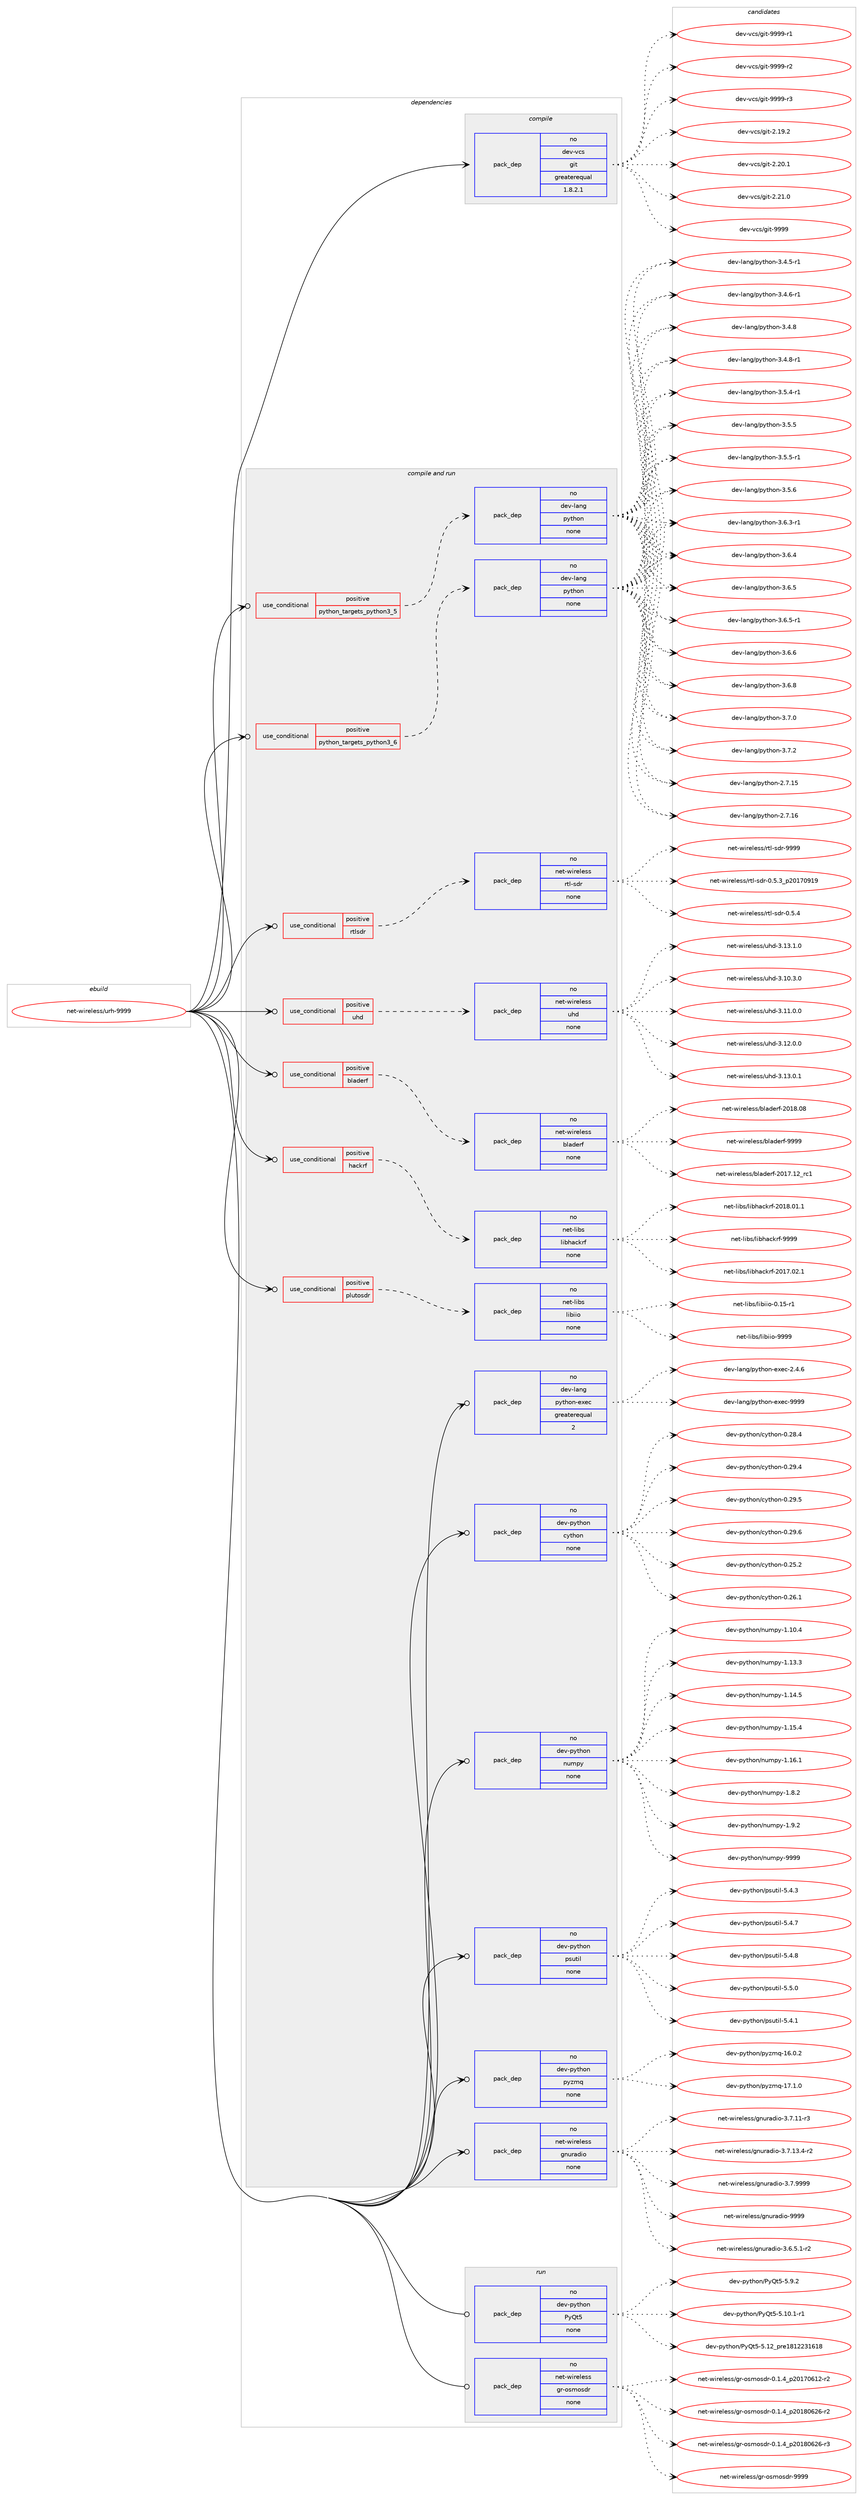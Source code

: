 digraph prolog {

# *************
# Graph options
# *************

newrank=true;
concentrate=true;
compound=true;
graph [rankdir=LR,fontname=Helvetica,fontsize=10,ranksep=1.5];#, ranksep=2.5, nodesep=0.2];
edge  [arrowhead=vee];
node  [fontname=Helvetica,fontsize=10];

# **********
# The ebuild
# **********

subgraph cluster_leftcol {
color=gray;
rank=same;
label=<<i>ebuild</i>>;
id [label="net-wireless/urh-9999", color=red, width=4, href="../net-wireless/urh-9999.svg"];
}

# ****************
# The dependencies
# ****************

subgraph cluster_midcol {
color=gray;
label=<<i>dependencies</i>>;
subgraph cluster_compile {
fillcolor="#eeeeee";
style=filled;
label=<<i>compile</i>>;
subgraph pack1202525 {
dependency1681614 [label=<<TABLE BORDER="0" CELLBORDER="1" CELLSPACING="0" CELLPADDING="4" WIDTH="220"><TR><TD ROWSPAN="6" CELLPADDING="30">pack_dep</TD></TR><TR><TD WIDTH="110">no</TD></TR><TR><TD>dev-vcs</TD></TR><TR><TD>git</TD></TR><TR><TD>greaterequal</TD></TR><TR><TD>1.8.2.1</TD></TR></TABLE>>, shape=none, color=blue];
}
id:e -> dependency1681614:w [weight=20,style="solid",arrowhead="vee"];
}
subgraph cluster_compileandrun {
fillcolor="#eeeeee";
style=filled;
label=<<i>compile and run</i>>;
subgraph cond451567 {
dependency1681615 [label=<<TABLE BORDER="0" CELLBORDER="1" CELLSPACING="0" CELLPADDING="4"><TR><TD ROWSPAN="3" CELLPADDING="10">use_conditional</TD></TR><TR><TD>positive</TD></TR><TR><TD>bladerf</TD></TR></TABLE>>, shape=none, color=red];
subgraph pack1202526 {
dependency1681616 [label=<<TABLE BORDER="0" CELLBORDER="1" CELLSPACING="0" CELLPADDING="4" WIDTH="220"><TR><TD ROWSPAN="6" CELLPADDING="30">pack_dep</TD></TR><TR><TD WIDTH="110">no</TD></TR><TR><TD>net-wireless</TD></TR><TR><TD>bladerf</TD></TR><TR><TD>none</TD></TR><TR><TD></TD></TR></TABLE>>, shape=none, color=blue];
}
dependency1681615:e -> dependency1681616:w [weight=20,style="dashed",arrowhead="vee"];
}
id:e -> dependency1681615:w [weight=20,style="solid",arrowhead="odotvee"];
subgraph cond451568 {
dependency1681617 [label=<<TABLE BORDER="0" CELLBORDER="1" CELLSPACING="0" CELLPADDING="4"><TR><TD ROWSPAN="3" CELLPADDING="10">use_conditional</TD></TR><TR><TD>positive</TD></TR><TR><TD>hackrf</TD></TR></TABLE>>, shape=none, color=red];
subgraph pack1202527 {
dependency1681618 [label=<<TABLE BORDER="0" CELLBORDER="1" CELLSPACING="0" CELLPADDING="4" WIDTH="220"><TR><TD ROWSPAN="6" CELLPADDING="30">pack_dep</TD></TR><TR><TD WIDTH="110">no</TD></TR><TR><TD>net-libs</TD></TR><TR><TD>libhackrf</TD></TR><TR><TD>none</TD></TR><TR><TD></TD></TR></TABLE>>, shape=none, color=blue];
}
dependency1681617:e -> dependency1681618:w [weight=20,style="dashed",arrowhead="vee"];
}
id:e -> dependency1681617:w [weight=20,style="solid",arrowhead="odotvee"];
subgraph cond451569 {
dependency1681619 [label=<<TABLE BORDER="0" CELLBORDER="1" CELLSPACING="0" CELLPADDING="4"><TR><TD ROWSPAN="3" CELLPADDING="10">use_conditional</TD></TR><TR><TD>positive</TD></TR><TR><TD>plutosdr</TD></TR></TABLE>>, shape=none, color=red];
subgraph pack1202528 {
dependency1681620 [label=<<TABLE BORDER="0" CELLBORDER="1" CELLSPACING="0" CELLPADDING="4" WIDTH="220"><TR><TD ROWSPAN="6" CELLPADDING="30">pack_dep</TD></TR><TR><TD WIDTH="110">no</TD></TR><TR><TD>net-libs</TD></TR><TR><TD>libiio</TD></TR><TR><TD>none</TD></TR><TR><TD></TD></TR></TABLE>>, shape=none, color=blue];
}
dependency1681619:e -> dependency1681620:w [weight=20,style="dashed",arrowhead="vee"];
}
id:e -> dependency1681619:w [weight=20,style="solid",arrowhead="odotvee"];
subgraph cond451570 {
dependency1681621 [label=<<TABLE BORDER="0" CELLBORDER="1" CELLSPACING="0" CELLPADDING="4"><TR><TD ROWSPAN="3" CELLPADDING="10">use_conditional</TD></TR><TR><TD>positive</TD></TR><TR><TD>python_targets_python3_5</TD></TR></TABLE>>, shape=none, color=red];
subgraph pack1202529 {
dependency1681622 [label=<<TABLE BORDER="0" CELLBORDER="1" CELLSPACING="0" CELLPADDING="4" WIDTH="220"><TR><TD ROWSPAN="6" CELLPADDING="30">pack_dep</TD></TR><TR><TD WIDTH="110">no</TD></TR><TR><TD>dev-lang</TD></TR><TR><TD>python</TD></TR><TR><TD>none</TD></TR><TR><TD></TD></TR></TABLE>>, shape=none, color=blue];
}
dependency1681621:e -> dependency1681622:w [weight=20,style="dashed",arrowhead="vee"];
}
id:e -> dependency1681621:w [weight=20,style="solid",arrowhead="odotvee"];
subgraph cond451571 {
dependency1681623 [label=<<TABLE BORDER="0" CELLBORDER="1" CELLSPACING="0" CELLPADDING="4"><TR><TD ROWSPAN="3" CELLPADDING="10">use_conditional</TD></TR><TR><TD>positive</TD></TR><TR><TD>python_targets_python3_6</TD></TR></TABLE>>, shape=none, color=red];
subgraph pack1202530 {
dependency1681624 [label=<<TABLE BORDER="0" CELLBORDER="1" CELLSPACING="0" CELLPADDING="4" WIDTH="220"><TR><TD ROWSPAN="6" CELLPADDING="30">pack_dep</TD></TR><TR><TD WIDTH="110">no</TD></TR><TR><TD>dev-lang</TD></TR><TR><TD>python</TD></TR><TR><TD>none</TD></TR><TR><TD></TD></TR></TABLE>>, shape=none, color=blue];
}
dependency1681623:e -> dependency1681624:w [weight=20,style="dashed",arrowhead="vee"];
}
id:e -> dependency1681623:w [weight=20,style="solid",arrowhead="odotvee"];
subgraph cond451572 {
dependency1681625 [label=<<TABLE BORDER="0" CELLBORDER="1" CELLSPACING="0" CELLPADDING="4"><TR><TD ROWSPAN="3" CELLPADDING="10">use_conditional</TD></TR><TR><TD>positive</TD></TR><TR><TD>rtlsdr</TD></TR></TABLE>>, shape=none, color=red];
subgraph pack1202531 {
dependency1681626 [label=<<TABLE BORDER="0" CELLBORDER="1" CELLSPACING="0" CELLPADDING="4" WIDTH="220"><TR><TD ROWSPAN="6" CELLPADDING="30">pack_dep</TD></TR><TR><TD WIDTH="110">no</TD></TR><TR><TD>net-wireless</TD></TR><TR><TD>rtl-sdr</TD></TR><TR><TD>none</TD></TR><TR><TD></TD></TR></TABLE>>, shape=none, color=blue];
}
dependency1681625:e -> dependency1681626:w [weight=20,style="dashed",arrowhead="vee"];
}
id:e -> dependency1681625:w [weight=20,style="solid",arrowhead="odotvee"];
subgraph cond451573 {
dependency1681627 [label=<<TABLE BORDER="0" CELLBORDER="1" CELLSPACING="0" CELLPADDING="4"><TR><TD ROWSPAN="3" CELLPADDING="10">use_conditional</TD></TR><TR><TD>positive</TD></TR><TR><TD>uhd</TD></TR></TABLE>>, shape=none, color=red];
subgraph pack1202532 {
dependency1681628 [label=<<TABLE BORDER="0" CELLBORDER="1" CELLSPACING="0" CELLPADDING="4" WIDTH="220"><TR><TD ROWSPAN="6" CELLPADDING="30">pack_dep</TD></TR><TR><TD WIDTH="110">no</TD></TR><TR><TD>net-wireless</TD></TR><TR><TD>uhd</TD></TR><TR><TD>none</TD></TR><TR><TD></TD></TR></TABLE>>, shape=none, color=blue];
}
dependency1681627:e -> dependency1681628:w [weight=20,style="dashed",arrowhead="vee"];
}
id:e -> dependency1681627:w [weight=20,style="solid",arrowhead="odotvee"];
subgraph pack1202533 {
dependency1681629 [label=<<TABLE BORDER="0" CELLBORDER="1" CELLSPACING="0" CELLPADDING="4" WIDTH="220"><TR><TD ROWSPAN="6" CELLPADDING="30">pack_dep</TD></TR><TR><TD WIDTH="110">no</TD></TR><TR><TD>dev-lang</TD></TR><TR><TD>python-exec</TD></TR><TR><TD>greaterequal</TD></TR><TR><TD>2</TD></TR></TABLE>>, shape=none, color=blue];
}
id:e -> dependency1681629:w [weight=20,style="solid",arrowhead="odotvee"];
subgraph pack1202534 {
dependency1681630 [label=<<TABLE BORDER="0" CELLBORDER="1" CELLSPACING="0" CELLPADDING="4" WIDTH="220"><TR><TD ROWSPAN="6" CELLPADDING="30">pack_dep</TD></TR><TR><TD WIDTH="110">no</TD></TR><TR><TD>dev-python</TD></TR><TR><TD>cython</TD></TR><TR><TD>none</TD></TR><TR><TD></TD></TR></TABLE>>, shape=none, color=blue];
}
id:e -> dependency1681630:w [weight=20,style="solid",arrowhead="odotvee"];
subgraph pack1202535 {
dependency1681631 [label=<<TABLE BORDER="0" CELLBORDER="1" CELLSPACING="0" CELLPADDING="4" WIDTH="220"><TR><TD ROWSPAN="6" CELLPADDING="30">pack_dep</TD></TR><TR><TD WIDTH="110">no</TD></TR><TR><TD>dev-python</TD></TR><TR><TD>numpy</TD></TR><TR><TD>none</TD></TR><TR><TD></TD></TR></TABLE>>, shape=none, color=blue];
}
id:e -> dependency1681631:w [weight=20,style="solid",arrowhead="odotvee"];
subgraph pack1202536 {
dependency1681632 [label=<<TABLE BORDER="0" CELLBORDER="1" CELLSPACING="0" CELLPADDING="4" WIDTH="220"><TR><TD ROWSPAN="6" CELLPADDING="30">pack_dep</TD></TR><TR><TD WIDTH="110">no</TD></TR><TR><TD>dev-python</TD></TR><TR><TD>psutil</TD></TR><TR><TD>none</TD></TR><TR><TD></TD></TR></TABLE>>, shape=none, color=blue];
}
id:e -> dependency1681632:w [weight=20,style="solid",arrowhead="odotvee"];
subgraph pack1202537 {
dependency1681633 [label=<<TABLE BORDER="0" CELLBORDER="1" CELLSPACING="0" CELLPADDING="4" WIDTH="220"><TR><TD ROWSPAN="6" CELLPADDING="30">pack_dep</TD></TR><TR><TD WIDTH="110">no</TD></TR><TR><TD>dev-python</TD></TR><TR><TD>pyzmq</TD></TR><TR><TD>none</TD></TR><TR><TD></TD></TR></TABLE>>, shape=none, color=blue];
}
id:e -> dependency1681633:w [weight=20,style="solid",arrowhead="odotvee"];
subgraph pack1202538 {
dependency1681634 [label=<<TABLE BORDER="0" CELLBORDER="1" CELLSPACING="0" CELLPADDING="4" WIDTH="220"><TR><TD ROWSPAN="6" CELLPADDING="30">pack_dep</TD></TR><TR><TD WIDTH="110">no</TD></TR><TR><TD>net-wireless</TD></TR><TR><TD>gnuradio</TD></TR><TR><TD>none</TD></TR><TR><TD></TD></TR></TABLE>>, shape=none, color=blue];
}
id:e -> dependency1681634:w [weight=20,style="solid",arrowhead="odotvee"];
}
subgraph cluster_run {
fillcolor="#eeeeee";
style=filled;
label=<<i>run</i>>;
subgraph pack1202539 {
dependency1681635 [label=<<TABLE BORDER="0" CELLBORDER="1" CELLSPACING="0" CELLPADDING="4" WIDTH="220"><TR><TD ROWSPAN="6" CELLPADDING="30">pack_dep</TD></TR><TR><TD WIDTH="110">no</TD></TR><TR><TD>dev-python</TD></TR><TR><TD>PyQt5</TD></TR><TR><TD>none</TD></TR><TR><TD></TD></TR></TABLE>>, shape=none, color=blue];
}
id:e -> dependency1681635:w [weight=20,style="solid",arrowhead="odot"];
subgraph pack1202540 {
dependency1681636 [label=<<TABLE BORDER="0" CELLBORDER="1" CELLSPACING="0" CELLPADDING="4" WIDTH="220"><TR><TD ROWSPAN="6" CELLPADDING="30">pack_dep</TD></TR><TR><TD WIDTH="110">no</TD></TR><TR><TD>net-wireless</TD></TR><TR><TD>gr-osmosdr</TD></TR><TR><TD>none</TD></TR><TR><TD></TD></TR></TABLE>>, shape=none, color=blue];
}
id:e -> dependency1681636:w [weight=20,style="solid",arrowhead="odot"];
}
}

# **************
# The candidates
# **************

subgraph cluster_choices {
rank=same;
color=gray;
label=<<i>candidates</i>>;

subgraph choice1202525 {
color=black;
nodesep=1;
choice10010111845118991154710310511645504649574650 [label="dev-vcs/git-2.19.2", color=red, width=4,href="../dev-vcs/git-2.19.2.svg"];
choice10010111845118991154710310511645504650484649 [label="dev-vcs/git-2.20.1", color=red, width=4,href="../dev-vcs/git-2.20.1.svg"];
choice10010111845118991154710310511645504650494648 [label="dev-vcs/git-2.21.0", color=red, width=4,href="../dev-vcs/git-2.21.0.svg"];
choice1001011184511899115471031051164557575757 [label="dev-vcs/git-9999", color=red, width=4,href="../dev-vcs/git-9999.svg"];
choice10010111845118991154710310511645575757574511449 [label="dev-vcs/git-9999-r1", color=red, width=4,href="../dev-vcs/git-9999-r1.svg"];
choice10010111845118991154710310511645575757574511450 [label="dev-vcs/git-9999-r2", color=red, width=4,href="../dev-vcs/git-9999-r2.svg"];
choice10010111845118991154710310511645575757574511451 [label="dev-vcs/git-9999-r3", color=red, width=4,href="../dev-vcs/git-9999-r3.svg"];
dependency1681614:e -> choice10010111845118991154710310511645504649574650:w [style=dotted,weight="100"];
dependency1681614:e -> choice10010111845118991154710310511645504650484649:w [style=dotted,weight="100"];
dependency1681614:e -> choice10010111845118991154710310511645504650494648:w [style=dotted,weight="100"];
dependency1681614:e -> choice1001011184511899115471031051164557575757:w [style=dotted,weight="100"];
dependency1681614:e -> choice10010111845118991154710310511645575757574511449:w [style=dotted,weight="100"];
dependency1681614:e -> choice10010111845118991154710310511645575757574511450:w [style=dotted,weight="100"];
dependency1681614:e -> choice10010111845118991154710310511645575757574511451:w [style=dotted,weight="100"];
}
subgraph choice1202526 {
color=black;
nodesep=1;
choice110101116451191051141011081011151154798108971001011141024550484955464950951149949 [label="net-wireless/bladerf-2017.12_rc1", color=red, width=4,href="../net-wireless/bladerf-2017.12_rc1.svg"];
choice110101116451191051141011081011151154798108971001011141024550484956464856 [label="net-wireless/bladerf-2018.08", color=red, width=4,href="../net-wireless/bladerf-2018.08.svg"];
choice110101116451191051141011081011151154798108971001011141024557575757 [label="net-wireless/bladerf-9999", color=red, width=4,href="../net-wireless/bladerf-9999.svg"];
dependency1681616:e -> choice110101116451191051141011081011151154798108971001011141024550484955464950951149949:w [style=dotted,weight="100"];
dependency1681616:e -> choice110101116451191051141011081011151154798108971001011141024550484956464856:w [style=dotted,weight="100"];
dependency1681616:e -> choice110101116451191051141011081011151154798108971001011141024557575757:w [style=dotted,weight="100"];
}
subgraph choice1202527 {
color=black;
nodesep=1;
choice11010111645108105981154710810598104979910711410245504849554648504649 [label="net-libs/libhackrf-2017.02.1", color=red, width=4,href="../net-libs/libhackrf-2017.02.1.svg"];
choice11010111645108105981154710810598104979910711410245504849564648494649 [label="net-libs/libhackrf-2018.01.1", color=red, width=4,href="../net-libs/libhackrf-2018.01.1.svg"];
choice1101011164510810598115471081059810497991071141024557575757 [label="net-libs/libhackrf-9999", color=red, width=4,href="../net-libs/libhackrf-9999.svg"];
dependency1681618:e -> choice11010111645108105981154710810598104979910711410245504849554648504649:w [style=dotted,weight="100"];
dependency1681618:e -> choice11010111645108105981154710810598104979910711410245504849564648494649:w [style=dotted,weight="100"];
dependency1681618:e -> choice1101011164510810598115471081059810497991071141024557575757:w [style=dotted,weight="100"];
}
subgraph choice1202528 {
color=black;
nodesep=1;
choice1101011164510810598115471081059810510511145484649534511449 [label="net-libs/libiio-0.15-r1", color=red, width=4,href="../net-libs/libiio-0.15-r1.svg"];
choice110101116451081059811547108105981051051114557575757 [label="net-libs/libiio-9999", color=red, width=4,href="../net-libs/libiio-9999.svg"];
dependency1681620:e -> choice1101011164510810598115471081059810510511145484649534511449:w [style=dotted,weight="100"];
dependency1681620:e -> choice110101116451081059811547108105981051051114557575757:w [style=dotted,weight="100"];
}
subgraph choice1202529 {
color=black;
nodesep=1;
choice10010111845108971101034711212111610411111045504655464953 [label="dev-lang/python-2.7.15", color=red, width=4,href="../dev-lang/python-2.7.15.svg"];
choice10010111845108971101034711212111610411111045504655464954 [label="dev-lang/python-2.7.16", color=red, width=4,href="../dev-lang/python-2.7.16.svg"];
choice1001011184510897110103471121211161041111104551465246534511449 [label="dev-lang/python-3.4.5-r1", color=red, width=4,href="../dev-lang/python-3.4.5-r1.svg"];
choice1001011184510897110103471121211161041111104551465246544511449 [label="dev-lang/python-3.4.6-r1", color=red, width=4,href="../dev-lang/python-3.4.6-r1.svg"];
choice100101118451089711010347112121116104111110455146524656 [label="dev-lang/python-3.4.8", color=red, width=4,href="../dev-lang/python-3.4.8.svg"];
choice1001011184510897110103471121211161041111104551465246564511449 [label="dev-lang/python-3.4.8-r1", color=red, width=4,href="../dev-lang/python-3.4.8-r1.svg"];
choice1001011184510897110103471121211161041111104551465346524511449 [label="dev-lang/python-3.5.4-r1", color=red, width=4,href="../dev-lang/python-3.5.4-r1.svg"];
choice100101118451089711010347112121116104111110455146534653 [label="dev-lang/python-3.5.5", color=red, width=4,href="../dev-lang/python-3.5.5.svg"];
choice1001011184510897110103471121211161041111104551465346534511449 [label="dev-lang/python-3.5.5-r1", color=red, width=4,href="../dev-lang/python-3.5.5-r1.svg"];
choice100101118451089711010347112121116104111110455146534654 [label="dev-lang/python-3.5.6", color=red, width=4,href="../dev-lang/python-3.5.6.svg"];
choice1001011184510897110103471121211161041111104551465446514511449 [label="dev-lang/python-3.6.3-r1", color=red, width=4,href="../dev-lang/python-3.6.3-r1.svg"];
choice100101118451089711010347112121116104111110455146544652 [label="dev-lang/python-3.6.4", color=red, width=4,href="../dev-lang/python-3.6.4.svg"];
choice100101118451089711010347112121116104111110455146544653 [label="dev-lang/python-3.6.5", color=red, width=4,href="../dev-lang/python-3.6.5.svg"];
choice1001011184510897110103471121211161041111104551465446534511449 [label="dev-lang/python-3.6.5-r1", color=red, width=4,href="../dev-lang/python-3.6.5-r1.svg"];
choice100101118451089711010347112121116104111110455146544654 [label="dev-lang/python-3.6.6", color=red, width=4,href="../dev-lang/python-3.6.6.svg"];
choice100101118451089711010347112121116104111110455146544656 [label="dev-lang/python-3.6.8", color=red, width=4,href="../dev-lang/python-3.6.8.svg"];
choice100101118451089711010347112121116104111110455146554648 [label="dev-lang/python-3.7.0", color=red, width=4,href="../dev-lang/python-3.7.0.svg"];
choice100101118451089711010347112121116104111110455146554650 [label="dev-lang/python-3.7.2", color=red, width=4,href="../dev-lang/python-3.7.2.svg"];
dependency1681622:e -> choice10010111845108971101034711212111610411111045504655464953:w [style=dotted,weight="100"];
dependency1681622:e -> choice10010111845108971101034711212111610411111045504655464954:w [style=dotted,weight="100"];
dependency1681622:e -> choice1001011184510897110103471121211161041111104551465246534511449:w [style=dotted,weight="100"];
dependency1681622:e -> choice1001011184510897110103471121211161041111104551465246544511449:w [style=dotted,weight="100"];
dependency1681622:e -> choice100101118451089711010347112121116104111110455146524656:w [style=dotted,weight="100"];
dependency1681622:e -> choice1001011184510897110103471121211161041111104551465246564511449:w [style=dotted,weight="100"];
dependency1681622:e -> choice1001011184510897110103471121211161041111104551465346524511449:w [style=dotted,weight="100"];
dependency1681622:e -> choice100101118451089711010347112121116104111110455146534653:w [style=dotted,weight="100"];
dependency1681622:e -> choice1001011184510897110103471121211161041111104551465346534511449:w [style=dotted,weight="100"];
dependency1681622:e -> choice100101118451089711010347112121116104111110455146534654:w [style=dotted,weight="100"];
dependency1681622:e -> choice1001011184510897110103471121211161041111104551465446514511449:w [style=dotted,weight="100"];
dependency1681622:e -> choice100101118451089711010347112121116104111110455146544652:w [style=dotted,weight="100"];
dependency1681622:e -> choice100101118451089711010347112121116104111110455146544653:w [style=dotted,weight="100"];
dependency1681622:e -> choice1001011184510897110103471121211161041111104551465446534511449:w [style=dotted,weight="100"];
dependency1681622:e -> choice100101118451089711010347112121116104111110455146544654:w [style=dotted,weight="100"];
dependency1681622:e -> choice100101118451089711010347112121116104111110455146544656:w [style=dotted,weight="100"];
dependency1681622:e -> choice100101118451089711010347112121116104111110455146554648:w [style=dotted,weight="100"];
dependency1681622:e -> choice100101118451089711010347112121116104111110455146554650:w [style=dotted,weight="100"];
}
subgraph choice1202530 {
color=black;
nodesep=1;
choice10010111845108971101034711212111610411111045504655464953 [label="dev-lang/python-2.7.15", color=red, width=4,href="../dev-lang/python-2.7.15.svg"];
choice10010111845108971101034711212111610411111045504655464954 [label="dev-lang/python-2.7.16", color=red, width=4,href="../dev-lang/python-2.7.16.svg"];
choice1001011184510897110103471121211161041111104551465246534511449 [label="dev-lang/python-3.4.5-r1", color=red, width=4,href="../dev-lang/python-3.4.5-r1.svg"];
choice1001011184510897110103471121211161041111104551465246544511449 [label="dev-lang/python-3.4.6-r1", color=red, width=4,href="../dev-lang/python-3.4.6-r1.svg"];
choice100101118451089711010347112121116104111110455146524656 [label="dev-lang/python-3.4.8", color=red, width=4,href="../dev-lang/python-3.4.8.svg"];
choice1001011184510897110103471121211161041111104551465246564511449 [label="dev-lang/python-3.4.8-r1", color=red, width=4,href="../dev-lang/python-3.4.8-r1.svg"];
choice1001011184510897110103471121211161041111104551465346524511449 [label="dev-lang/python-3.5.4-r1", color=red, width=4,href="../dev-lang/python-3.5.4-r1.svg"];
choice100101118451089711010347112121116104111110455146534653 [label="dev-lang/python-3.5.5", color=red, width=4,href="../dev-lang/python-3.5.5.svg"];
choice1001011184510897110103471121211161041111104551465346534511449 [label="dev-lang/python-3.5.5-r1", color=red, width=4,href="../dev-lang/python-3.5.5-r1.svg"];
choice100101118451089711010347112121116104111110455146534654 [label="dev-lang/python-3.5.6", color=red, width=4,href="../dev-lang/python-3.5.6.svg"];
choice1001011184510897110103471121211161041111104551465446514511449 [label="dev-lang/python-3.6.3-r1", color=red, width=4,href="../dev-lang/python-3.6.3-r1.svg"];
choice100101118451089711010347112121116104111110455146544652 [label="dev-lang/python-3.6.4", color=red, width=4,href="../dev-lang/python-3.6.4.svg"];
choice100101118451089711010347112121116104111110455146544653 [label="dev-lang/python-3.6.5", color=red, width=4,href="../dev-lang/python-3.6.5.svg"];
choice1001011184510897110103471121211161041111104551465446534511449 [label="dev-lang/python-3.6.5-r1", color=red, width=4,href="../dev-lang/python-3.6.5-r1.svg"];
choice100101118451089711010347112121116104111110455146544654 [label="dev-lang/python-3.6.6", color=red, width=4,href="../dev-lang/python-3.6.6.svg"];
choice100101118451089711010347112121116104111110455146544656 [label="dev-lang/python-3.6.8", color=red, width=4,href="../dev-lang/python-3.6.8.svg"];
choice100101118451089711010347112121116104111110455146554648 [label="dev-lang/python-3.7.0", color=red, width=4,href="../dev-lang/python-3.7.0.svg"];
choice100101118451089711010347112121116104111110455146554650 [label="dev-lang/python-3.7.2", color=red, width=4,href="../dev-lang/python-3.7.2.svg"];
dependency1681624:e -> choice10010111845108971101034711212111610411111045504655464953:w [style=dotted,weight="100"];
dependency1681624:e -> choice10010111845108971101034711212111610411111045504655464954:w [style=dotted,weight="100"];
dependency1681624:e -> choice1001011184510897110103471121211161041111104551465246534511449:w [style=dotted,weight="100"];
dependency1681624:e -> choice1001011184510897110103471121211161041111104551465246544511449:w [style=dotted,weight="100"];
dependency1681624:e -> choice100101118451089711010347112121116104111110455146524656:w [style=dotted,weight="100"];
dependency1681624:e -> choice1001011184510897110103471121211161041111104551465246564511449:w [style=dotted,weight="100"];
dependency1681624:e -> choice1001011184510897110103471121211161041111104551465346524511449:w [style=dotted,weight="100"];
dependency1681624:e -> choice100101118451089711010347112121116104111110455146534653:w [style=dotted,weight="100"];
dependency1681624:e -> choice1001011184510897110103471121211161041111104551465346534511449:w [style=dotted,weight="100"];
dependency1681624:e -> choice100101118451089711010347112121116104111110455146534654:w [style=dotted,weight="100"];
dependency1681624:e -> choice1001011184510897110103471121211161041111104551465446514511449:w [style=dotted,weight="100"];
dependency1681624:e -> choice100101118451089711010347112121116104111110455146544652:w [style=dotted,weight="100"];
dependency1681624:e -> choice100101118451089711010347112121116104111110455146544653:w [style=dotted,weight="100"];
dependency1681624:e -> choice1001011184510897110103471121211161041111104551465446534511449:w [style=dotted,weight="100"];
dependency1681624:e -> choice100101118451089711010347112121116104111110455146544654:w [style=dotted,weight="100"];
dependency1681624:e -> choice100101118451089711010347112121116104111110455146544656:w [style=dotted,weight="100"];
dependency1681624:e -> choice100101118451089711010347112121116104111110455146554648:w [style=dotted,weight="100"];
dependency1681624:e -> choice100101118451089711010347112121116104111110455146554650:w [style=dotted,weight="100"];
}
subgraph choice1202531 {
color=black;
nodesep=1;
choice110101116451191051141011081011151154711411610845115100114454846534651951125048495548574957 [label="net-wireless/rtl-sdr-0.5.3_p20170919", color=red, width=4,href="../net-wireless/rtl-sdr-0.5.3_p20170919.svg"];
choice110101116451191051141011081011151154711411610845115100114454846534652 [label="net-wireless/rtl-sdr-0.5.4", color=red, width=4,href="../net-wireless/rtl-sdr-0.5.4.svg"];
choice1101011164511910511410110810111511547114116108451151001144557575757 [label="net-wireless/rtl-sdr-9999", color=red, width=4,href="../net-wireless/rtl-sdr-9999.svg"];
dependency1681626:e -> choice110101116451191051141011081011151154711411610845115100114454846534651951125048495548574957:w [style=dotted,weight="100"];
dependency1681626:e -> choice110101116451191051141011081011151154711411610845115100114454846534652:w [style=dotted,weight="100"];
dependency1681626:e -> choice1101011164511910511410110810111511547114116108451151001144557575757:w [style=dotted,weight="100"];
}
subgraph choice1202532 {
color=black;
nodesep=1;
choice1101011164511910511410110810111511547117104100455146494846514648 [label="net-wireless/uhd-3.10.3.0", color=red, width=4,href="../net-wireless/uhd-3.10.3.0.svg"];
choice1101011164511910511410110810111511547117104100455146494946484648 [label="net-wireless/uhd-3.11.0.0", color=red, width=4,href="../net-wireless/uhd-3.11.0.0.svg"];
choice1101011164511910511410110810111511547117104100455146495046484648 [label="net-wireless/uhd-3.12.0.0", color=red, width=4,href="../net-wireless/uhd-3.12.0.0.svg"];
choice1101011164511910511410110810111511547117104100455146495146484649 [label="net-wireless/uhd-3.13.0.1", color=red, width=4,href="../net-wireless/uhd-3.13.0.1.svg"];
choice1101011164511910511410110810111511547117104100455146495146494648 [label="net-wireless/uhd-3.13.1.0", color=red, width=4,href="../net-wireless/uhd-3.13.1.0.svg"];
dependency1681628:e -> choice1101011164511910511410110810111511547117104100455146494846514648:w [style=dotted,weight="100"];
dependency1681628:e -> choice1101011164511910511410110810111511547117104100455146494946484648:w [style=dotted,weight="100"];
dependency1681628:e -> choice1101011164511910511410110810111511547117104100455146495046484648:w [style=dotted,weight="100"];
dependency1681628:e -> choice1101011164511910511410110810111511547117104100455146495146484649:w [style=dotted,weight="100"];
dependency1681628:e -> choice1101011164511910511410110810111511547117104100455146495146494648:w [style=dotted,weight="100"];
}
subgraph choice1202533 {
color=black;
nodesep=1;
choice1001011184510897110103471121211161041111104510112010199455046524654 [label="dev-lang/python-exec-2.4.6", color=red, width=4,href="../dev-lang/python-exec-2.4.6.svg"];
choice10010111845108971101034711212111610411111045101120101994557575757 [label="dev-lang/python-exec-9999", color=red, width=4,href="../dev-lang/python-exec-9999.svg"];
dependency1681629:e -> choice1001011184510897110103471121211161041111104510112010199455046524654:w [style=dotted,weight="100"];
dependency1681629:e -> choice10010111845108971101034711212111610411111045101120101994557575757:w [style=dotted,weight="100"];
}
subgraph choice1202534 {
color=black;
nodesep=1;
choice10010111845112121116104111110479912111610411111045484650534650 [label="dev-python/cython-0.25.2", color=red, width=4,href="../dev-python/cython-0.25.2.svg"];
choice10010111845112121116104111110479912111610411111045484650544649 [label="dev-python/cython-0.26.1", color=red, width=4,href="../dev-python/cython-0.26.1.svg"];
choice10010111845112121116104111110479912111610411111045484650564652 [label="dev-python/cython-0.28.4", color=red, width=4,href="../dev-python/cython-0.28.4.svg"];
choice10010111845112121116104111110479912111610411111045484650574652 [label="dev-python/cython-0.29.4", color=red, width=4,href="../dev-python/cython-0.29.4.svg"];
choice10010111845112121116104111110479912111610411111045484650574653 [label="dev-python/cython-0.29.5", color=red, width=4,href="../dev-python/cython-0.29.5.svg"];
choice10010111845112121116104111110479912111610411111045484650574654 [label="dev-python/cython-0.29.6", color=red, width=4,href="../dev-python/cython-0.29.6.svg"];
dependency1681630:e -> choice10010111845112121116104111110479912111610411111045484650534650:w [style=dotted,weight="100"];
dependency1681630:e -> choice10010111845112121116104111110479912111610411111045484650544649:w [style=dotted,weight="100"];
dependency1681630:e -> choice10010111845112121116104111110479912111610411111045484650564652:w [style=dotted,weight="100"];
dependency1681630:e -> choice10010111845112121116104111110479912111610411111045484650574652:w [style=dotted,weight="100"];
dependency1681630:e -> choice10010111845112121116104111110479912111610411111045484650574653:w [style=dotted,weight="100"];
dependency1681630:e -> choice10010111845112121116104111110479912111610411111045484650574654:w [style=dotted,weight="100"];
}
subgraph choice1202535 {
color=black;
nodesep=1;
choice100101118451121211161041111104711011710911212145494649484652 [label="dev-python/numpy-1.10.4", color=red, width=4,href="../dev-python/numpy-1.10.4.svg"];
choice100101118451121211161041111104711011710911212145494649514651 [label="dev-python/numpy-1.13.3", color=red, width=4,href="../dev-python/numpy-1.13.3.svg"];
choice100101118451121211161041111104711011710911212145494649524653 [label="dev-python/numpy-1.14.5", color=red, width=4,href="../dev-python/numpy-1.14.5.svg"];
choice100101118451121211161041111104711011710911212145494649534652 [label="dev-python/numpy-1.15.4", color=red, width=4,href="../dev-python/numpy-1.15.4.svg"];
choice100101118451121211161041111104711011710911212145494649544649 [label="dev-python/numpy-1.16.1", color=red, width=4,href="../dev-python/numpy-1.16.1.svg"];
choice1001011184511212111610411111047110117109112121454946564650 [label="dev-python/numpy-1.8.2", color=red, width=4,href="../dev-python/numpy-1.8.2.svg"];
choice1001011184511212111610411111047110117109112121454946574650 [label="dev-python/numpy-1.9.2", color=red, width=4,href="../dev-python/numpy-1.9.2.svg"];
choice10010111845112121116104111110471101171091121214557575757 [label="dev-python/numpy-9999", color=red, width=4,href="../dev-python/numpy-9999.svg"];
dependency1681631:e -> choice100101118451121211161041111104711011710911212145494649484652:w [style=dotted,weight="100"];
dependency1681631:e -> choice100101118451121211161041111104711011710911212145494649514651:w [style=dotted,weight="100"];
dependency1681631:e -> choice100101118451121211161041111104711011710911212145494649524653:w [style=dotted,weight="100"];
dependency1681631:e -> choice100101118451121211161041111104711011710911212145494649534652:w [style=dotted,weight="100"];
dependency1681631:e -> choice100101118451121211161041111104711011710911212145494649544649:w [style=dotted,weight="100"];
dependency1681631:e -> choice1001011184511212111610411111047110117109112121454946564650:w [style=dotted,weight="100"];
dependency1681631:e -> choice1001011184511212111610411111047110117109112121454946574650:w [style=dotted,weight="100"];
dependency1681631:e -> choice10010111845112121116104111110471101171091121214557575757:w [style=dotted,weight="100"];
}
subgraph choice1202536 {
color=black;
nodesep=1;
choice1001011184511212111610411111047112115117116105108455346524649 [label="dev-python/psutil-5.4.1", color=red, width=4,href="../dev-python/psutil-5.4.1.svg"];
choice1001011184511212111610411111047112115117116105108455346524651 [label="dev-python/psutil-5.4.3", color=red, width=4,href="../dev-python/psutil-5.4.3.svg"];
choice1001011184511212111610411111047112115117116105108455346524655 [label="dev-python/psutil-5.4.7", color=red, width=4,href="../dev-python/psutil-5.4.7.svg"];
choice1001011184511212111610411111047112115117116105108455346524656 [label="dev-python/psutil-5.4.8", color=red, width=4,href="../dev-python/psutil-5.4.8.svg"];
choice1001011184511212111610411111047112115117116105108455346534648 [label="dev-python/psutil-5.5.0", color=red, width=4,href="../dev-python/psutil-5.5.0.svg"];
dependency1681632:e -> choice1001011184511212111610411111047112115117116105108455346524649:w [style=dotted,weight="100"];
dependency1681632:e -> choice1001011184511212111610411111047112115117116105108455346524651:w [style=dotted,weight="100"];
dependency1681632:e -> choice1001011184511212111610411111047112115117116105108455346524655:w [style=dotted,weight="100"];
dependency1681632:e -> choice1001011184511212111610411111047112115117116105108455346524656:w [style=dotted,weight="100"];
dependency1681632:e -> choice1001011184511212111610411111047112115117116105108455346534648:w [style=dotted,weight="100"];
}
subgraph choice1202537 {
color=black;
nodesep=1;
choice100101118451121211161041111104711212112210911345495446484650 [label="dev-python/pyzmq-16.0.2", color=red, width=4,href="../dev-python/pyzmq-16.0.2.svg"];
choice100101118451121211161041111104711212112210911345495546494648 [label="dev-python/pyzmq-17.1.0", color=red, width=4,href="../dev-python/pyzmq-17.1.0.svg"];
dependency1681633:e -> choice100101118451121211161041111104711212112210911345495446484650:w [style=dotted,weight="100"];
dependency1681633:e -> choice100101118451121211161041111104711212112210911345495546494648:w [style=dotted,weight="100"];
}
subgraph choice1202538 {
color=black;
nodesep=1;
choice11010111645119105114101108101115115471031101171149710010511145514654465346494511450 [label="net-wireless/gnuradio-3.6.5.1-r2", color=red, width=4,href="../net-wireless/gnuradio-3.6.5.1-r2.svg"];
choice110101116451191051141011081011151154710311011711497100105111455146554649494511451 [label="net-wireless/gnuradio-3.7.11-r3", color=red, width=4,href="../net-wireless/gnuradio-3.7.11-r3.svg"];
choice1101011164511910511410110810111511547103110117114971001051114551465546495146524511450 [label="net-wireless/gnuradio-3.7.13.4-r2", color=red, width=4,href="../net-wireless/gnuradio-3.7.13.4-r2.svg"];
choice110101116451191051141011081011151154710311011711497100105111455146554657575757 [label="net-wireless/gnuradio-3.7.9999", color=red, width=4,href="../net-wireless/gnuradio-3.7.9999.svg"];
choice1101011164511910511410110810111511547103110117114971001051114557575757 [label="net-wireless/gnuradio-9999", color=red, width=4,href="../net-wireless/gnuradio-9999.svg"];
dependency1681634:e -> choice11010111645119105114101108101115115471031101171149710010511145514654465346494511450:w [style=dotted,weight="100"];
dependency1681634:e -> choice110101116451191051141011081011151154710311011711497100105111455146554649494511451:w [style=dotted,weight="100"];
dependency1681634:e -> choice1101011164511910511410110810111511547103110117114971001051114551465546495146524511450:w [style=dotted,weight="100"];
dependency1681634:e -> choice110101116451191051141011081011151154710311011711497100105111455146554657575757:w [style=dotted,weight="100"];
dependency1681634:e -> choice1101011164511910511410110810111511547103110117114971001051114557575757:w [style=dotted,weight="100"];
}
subgraph choice1202539 {
color=black;
nodesep=1;
choice1001011184511212111610411111047801218111653455346494846494511449 [label="dev-python/PyQt5-5.10.1-r1", color=red, width=4,href="../dev-python/PyQt5-5.10.1-r1.svg"];
choice100101118451121211161041111104780121811165345534649509511211410149564950505149544956 [label="dev-python/PyQt5-5.12_pre1812231618", color=red, width=4,href="../dev-python/PyQt5-5.12_pre1812231618.svg"];
choice1001011184511212111610411111047801218111653455346574650 [label="dev-python/PyQt5-5.9.2", color=red, width=4,href="../dev-python/PyQt5-5.9.2.svg"];
dependency1681635:e -> choice1001011184511212111610411111047801218111653455346494846494511449:w [style=dotted,weight="100"];
dependency1681635:e -> choice100101118451121211161041111104780121811165345534649509511211410149564950505149544956:w [style=dotted,weight="100"];
dependency1681635:e -> choice1001011184511212111610411111047801218111653455346574650:w [style=dotted,weight="100"];
}
subgraph choice1202540 {
color=black;
nodesep=1;
choice1101011164511910511410110810111511547103114451111151091111151001144548464946529511250484955485449504511450 [label="net-wireless/gr-osmosdr-0.1.4_p20170612-r2", color=red, width=4,href="../net-wireless/gr-osmosdr-0.1.4_p20170612-r2.svg"];
choice1101011164511910511410110810111511547103114451111151091111151001144548464946529511250484956485450544511450 [label="net-wireless/gr-osmosdr-0.1.4_p20180626-r2", color=red, width=4,href="../net-wireless/gr-osmosdr-0.1.4_p20180626-r2.svg"];
choice1101011164511910511410110810111511547103114451111151091111151001144548464946529511250484956485450544511451 [label="net-wireless/gr-osmosdr-0.1.4_p20180626-r3", color=red, width=4,href="../net-wireless/gr-osmosdr-0.1.4_p20180626-r3.svg"];
choice1101011164511910511410110810111511547103114451111151091111151001144557575757 [label="net-wireless/gr-osmosdr-9999", color=red, width=4,href="../net-wireless/gr-osmosdr-9999.svg"];
dependency1681636:e -> choice1101011164511910511410110810111511547103114451111151091111151001144548464946529511250484955485449504511450:w [style=dotted,weight="100"];
dependency1681636:e -> choice1101011164511910511410110810111511547103114451111151091111151001144548464946529511250484956485450544511450:w [style=dotted,weight="100"];
dependency1681636:e -> choice1101011164511910511410110810111511547103114451111151091111151001144548464946529511250484956485450544511451:w [style=dotted,weight="100"];
dependency1681636:e -> choice1101011164511910511410110810111511547103114451111151091111151001144557575757:w [style=dotted,weight="100"];
}
}

}
